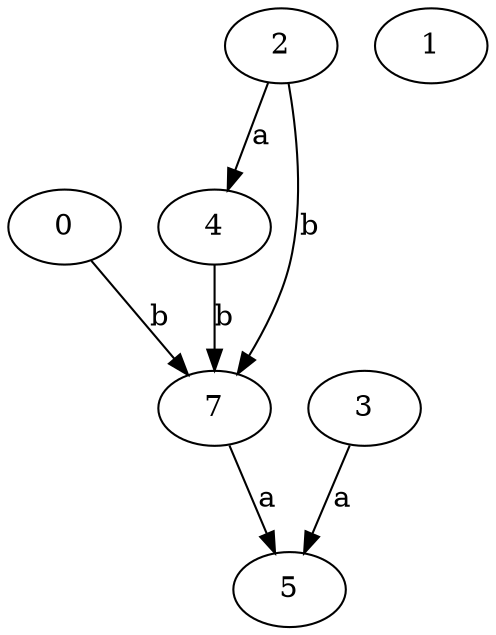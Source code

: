 strict digraph  {
0;
1;
2;
3;
4;
5;
7;
0 -> 7  [label=b];
2 -> 4  [label=a];
2 -> 7  [label=b];
3 -> 5  [label=a];
4 -> 7  [label=b];
7 -> 5  [label=a];
}

